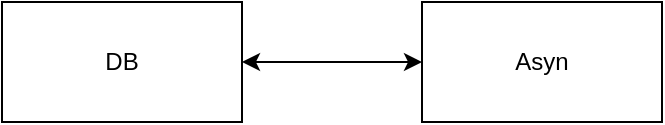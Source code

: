 <mxfile version="11.2.4" type="github" pages="1"><diagram id="RyhSkixAdyEqN5_6a4-z" name="Page-1"><mxGraphModel dx="1422" dy="894" grid="1" gridSize="10" guides="1" tooltips="1" connect="1" arrows="1" fold="1" page="1" pageScale="1" pageWidth="827" pageHeight="1169" math="0" shadow="0"><root><mxCell id="0"/><mxCell id="1" parent="0"/><mxCell id="29yj6hNHWZFg7VjZG--p-2" value="DB" style="rounded=0;whiteSpace=wrap;html=1;" vertex="1" parent="1"><mxGeometry x="20" y="140" width="120" height="60" as="geometry"/></mxCell><mxCell id="29yj6hNHWZFg7VjZG--p-3" value="Asyn" style="rounded=0;whiteSpace=wrap;html=1;" vertex="1" parent="1"><mxGeometry x="230" y="140" width="120" height="60" as="geometry"/></mxCell><mxCell id="29yj6hNHWZFg7VjZG--p-4" value="" style="endArrow=classic;startArrow=classic;html=1;entryX=0;entryY=0.5;entryDx=0;entryDy=0;exitX=1;exitY=0.5;exitDx=0;exitDy=0;" edge="1" parent="1" source="29yj6hNHWZFg7VjZG--p-2" target="29yj6hNHWZFg7VjZG--p-3"><mxGeometry width="50" height="50" relative="1" as="geometry"><mxPoint x="20" y="270" as="sourcePoint"/><mxPoint x="70" y="220" as="targetPoint"/></mxGeometry></mxCell></root></mxGraphModel></diagram></mxfile>